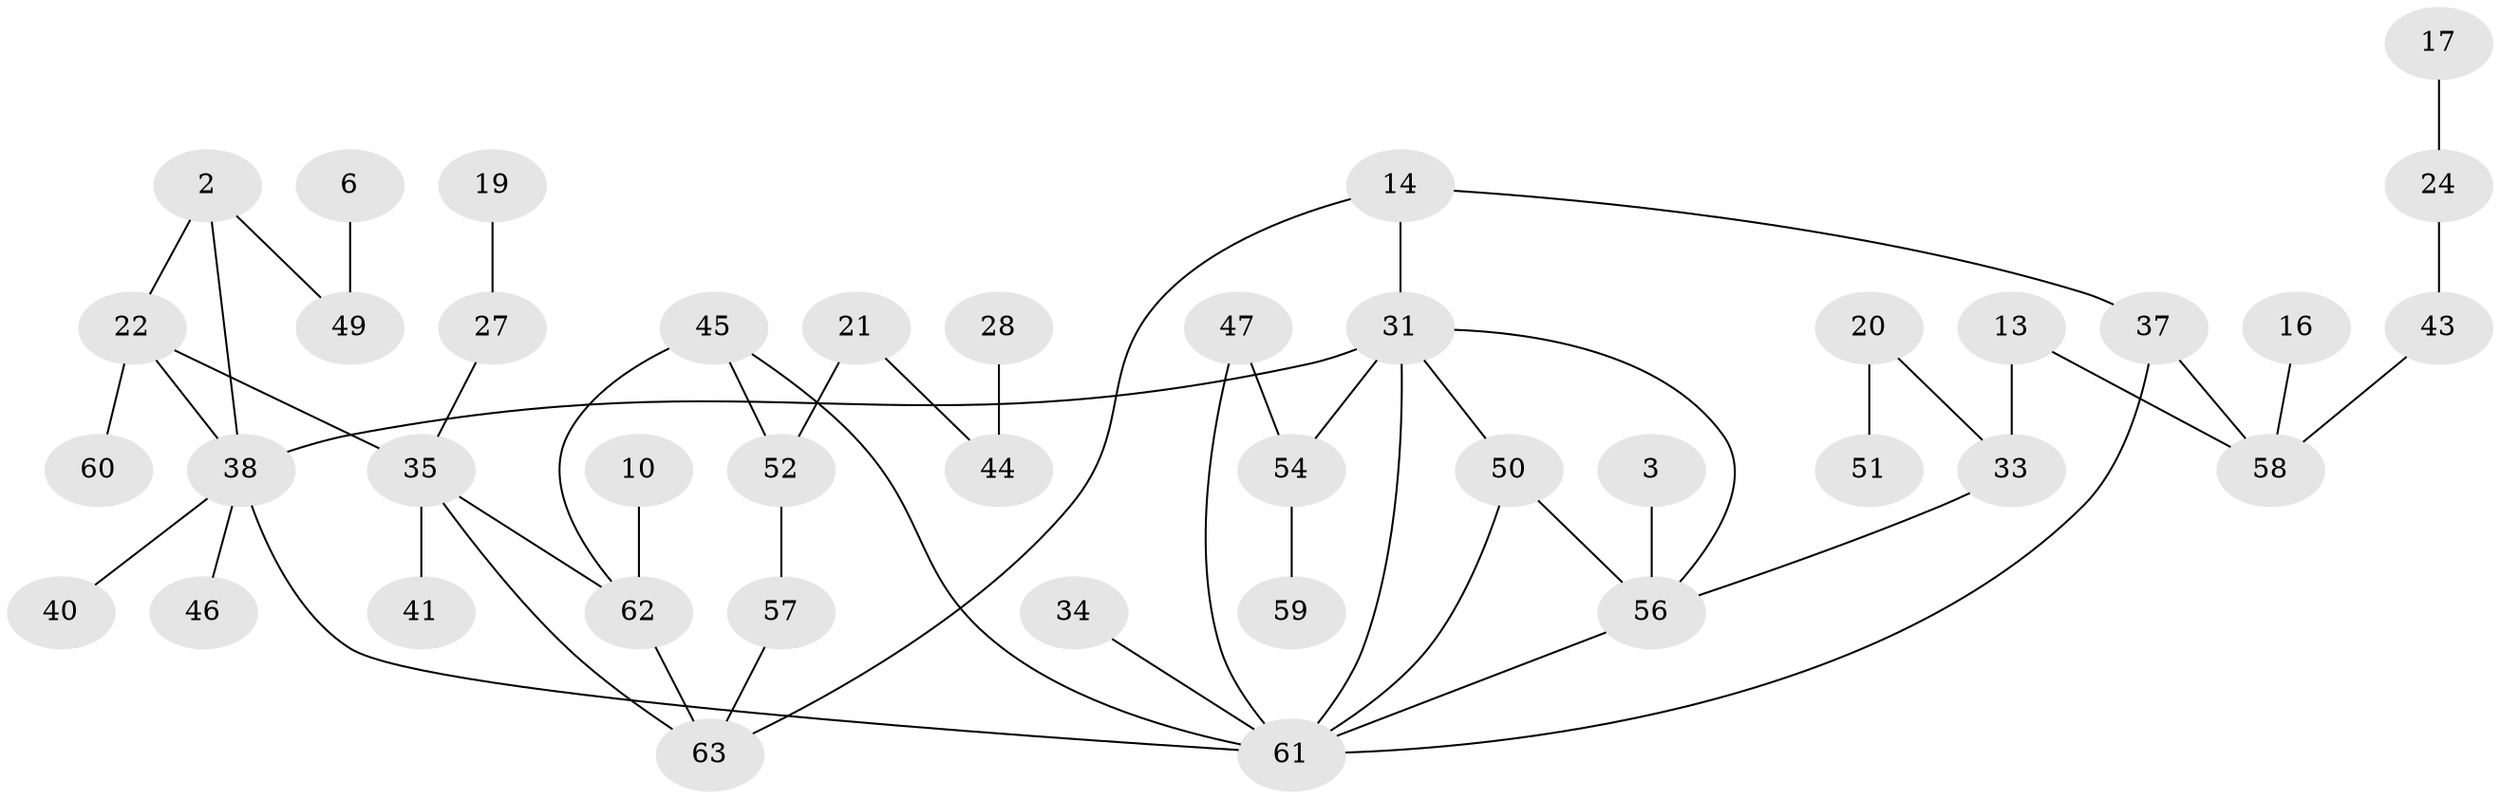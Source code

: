 // original degree distribution, {4: 0.03968253968253968, 2: 0.2857142857142857, 0: 0.1746031746031746, 1: 0.24603174603174602, 3: 0.2222222222222222, 7: 0.007936507936507936, 5: 0.015873015873015872, 6: 0.007936507936507936}
// Generated by graph-tools (version 1.1) at 2025/00/03/09/25 03:00:49]
// undirected, 41 vertices, 52 edges
graph export_dot {
graph [start="1"]
  node [color=gray90,style=filled];
  2;
  3;
  6;
  10;
  13;
  14;
  16;
  17;
  19;
  20;
  21;
  22;
  24;
  27;
  28;
  31;
  33;
  34;
  35;
  37;
  38;
  40;
  41;
  43;
  44;
  45;
  46;
  47;
  49;
  50;
  51;
  52;
  54;
  56;
  57;
  58;
  59;
  60;
  61;
  62;
  63;
  2 -- 22 [weight=1.0];
  2 -- 38 [weight=1.0];
  2 -- 49 [weight=1.0];
  3 -- 56 [weight=1.0];
  6 -- 49 [weight=1.0];
  10 -- 62 [weight=1.0];
  13 -- 33 [weight=1.0];
  13 -- 58 [weight=1.0];
  14 -- 31 [weight=1.0];
  14 -- 37 [weight=1.0];
  14 -- 63 [weight=1.0];
  16 -- 58 [weight=1.0];
  17 -- 24 [weight=1.0];
  19 -- 27 [weight=1.0];
  20 -- 33 [weight=1.0];
  20 -- 51 [weight=1.0];
  21 -- 44 [weight=1.0];
  21 -- 52 [weight=1.0];
  22 -- 35 [weight=1.0];
  22 -- 38 [weight=1.0];
  22 -- 60 [weight=1.0];
  24 -- 43 [weight=1.0];
  27 -- 35 [weight=1.0];
  28 -- 44 [weight=1.0];
  31 -- 38 [weight=1.0];
  31 -- 50 [weight=1.0];
  31 -- 54 [weight=1.0];
  31 -- 56 [weight=1.0];
  31 -- 61 [weight=1.0];
  33 -- 56 [weight=1.0];
  34 -- 61 [weight=1.0];
  35 -- 41 [weight=1.0];
  35 -- 62 [weight=1.0];
  35 -- 63 [weight=1.0];
  37 -- 58 [weight=1.0];
  37 -- 61 [weight=1.0];
  38 -- 40 [weight=1.0];
  38 -- 46 [weight=1.0];
  38 -- 61 [weight=1.0];
  43 -- 58 [weight=1.0];
  45 -- 52 [weight=1.0];
  45 -- 61 [weight=1.0];
  45 -- 62 [weight=1.0];
  47 -- 54 [weight=1.0];
  47 -- 61 [weight=1.0];
  50 -- 56 [weight=1.0];
  50 -- 61 [weight=1.0];
  52 -- 57 [weight=1.0];
  54 -- 59 [weight=1.0];
  56 -- 61 [weight=1.0];
  57 -- 63 [weight=1.0];
  62 -- 63 [weight=1.0];
}
